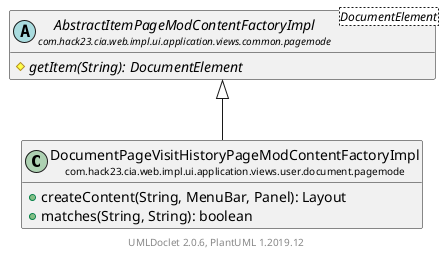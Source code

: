 @startuml
    set namespaceSeparator none
    hide empty fields
    hide empty methods

    class "<size:14>DocumentPageVisitHistoryPageModContentFactoryImpl\n<size:10>com.hack23.cia.web.impl.ui.application.views.user.document.pagemode" as com.hack23.cia.web.impl.ui.application.views.user.document.pagemode.DocumentPageVisitHistoryPageModContentFactoryImpl [[DocumentPageVisitHistoryPageModContentFactoryImpl.html]] {
        +createContent(String, MenuBar, Panel): Layout
        +matches(String, String): boolean
    }

    abstract class "<size:14>AbstractItemPageModContentFactoryImpl\n<size:10>com.hack23.cia.web.impl.ui.application.views.common.pagemode" as com.hack23.cia.web.impl.ui.application.views.common.pagemode.AbstractItemPageModContentFactoryImpl<DocumentElement> [[../../../common/pagemode/AbstractItemPageModContentFactoryImpl.html]] {
        {abstract} #getItem(String): DocumentElement
    }

    com.hack23.cia.web.impl.ui.application.views.common.pagemode.AbstractItemPageModContentFactoryImpl <|-- com.hack23.cia.web.impl.ui.application.views.user.document.pagemode.DocumentPageVisitHistoryPageModContentFactoryImpl

    center footer UMLDoclet 2.0.6, PlantUML 1.2019.12
@enduml
